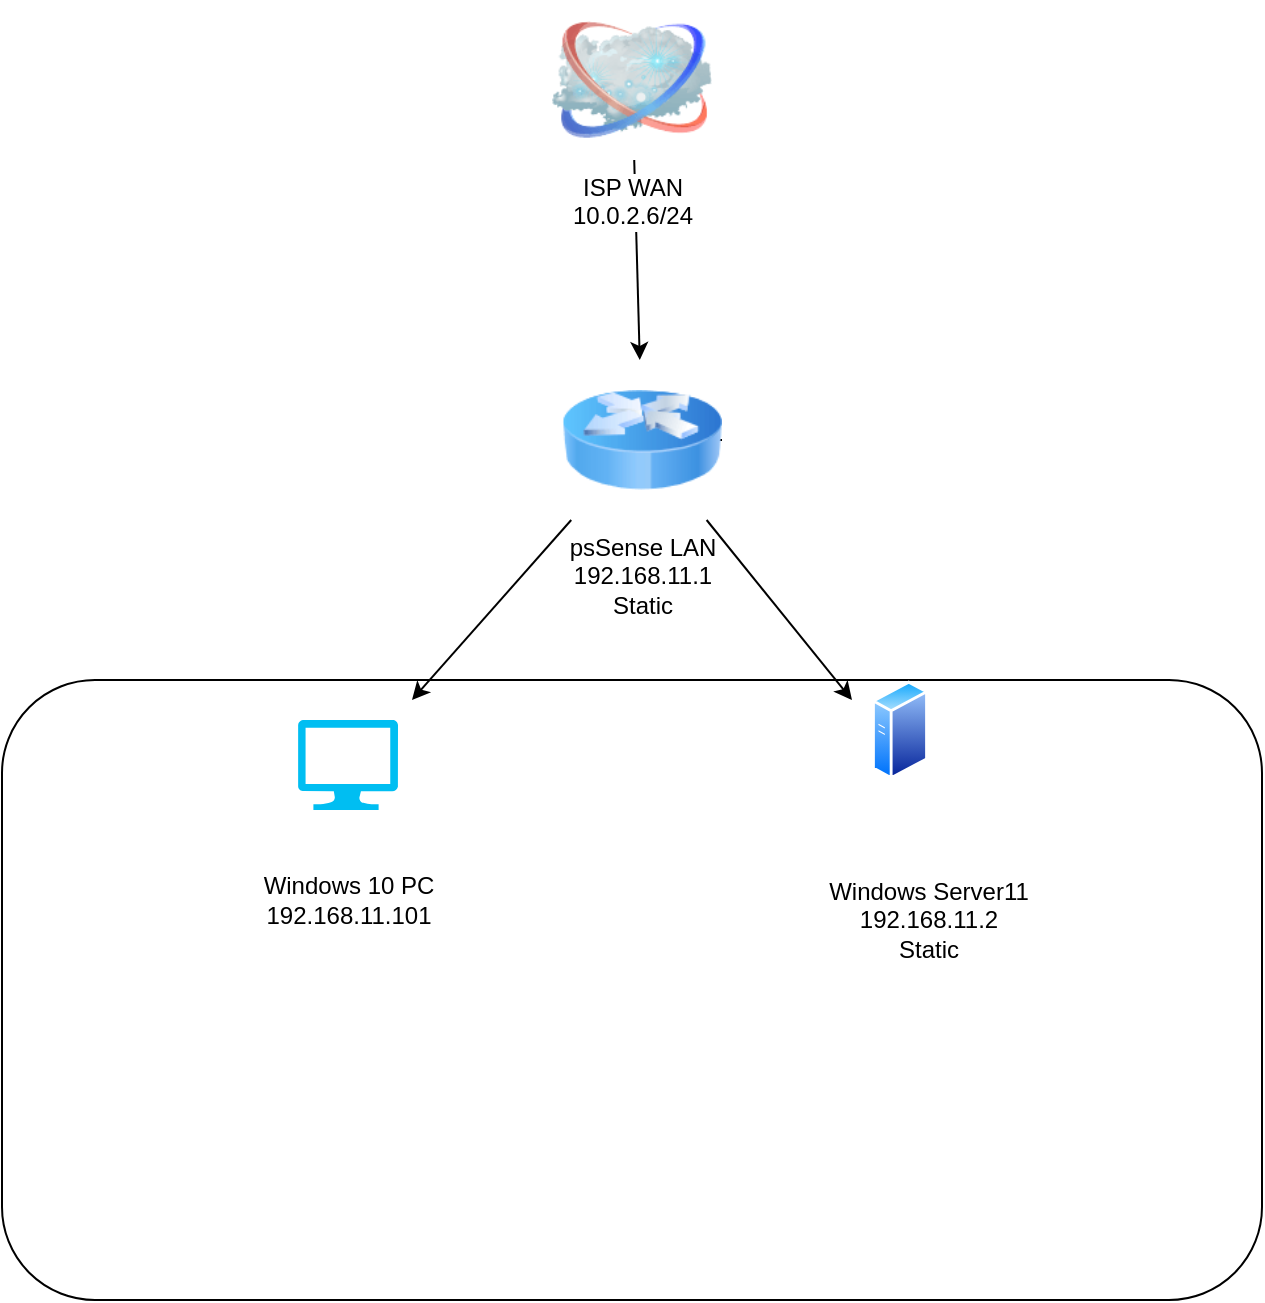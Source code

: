 <mxfile>
    <diagram id="1zfp_5huXumVSpWhreHg" name="Page-1">
        <mxGraphModel dx="1132" dy="528" grid="1" gridSize="10" guides="1" tooltips="1" connect="1" arrows="1" fold="1" page="1" pageScale="1" pageWidth="850" pageHeight="1100" math="0" shadow="0">
            <root>
                <mxCell id="0"/>
                <mxCell id="1" parent="0"/>
                <mxCell id="6" value="" style="rounded=1;whiteSpace=wrap;html=1;" parent="1" vertex="1">
                    <mxGeometry x="65" y="540" width="630" height="310" as="geometry"/>
                </mxCell>
                <mxCell id="20" value="Windows Server11&lt;br&gt;192.168.11.2&lt;br&gt;Static" style="text;html=1;align=center;verticalAlign=middle;resizable=0;points=[];autosize=1;strokeColor=none;fillColor=none;" vertex="1" parent="1">
                    <mxGeometry x="467.5" y="630" width="120" height="60" as="geometry"/>
                </mxCell>
                <mxCell id="21" value="Windows 10 PC&lt;br&gt;192.168.11.101" style="text;html=1;align=center;verticalAlign=middle;resizable=0;points=[];autosize=1;strokeColor=none;fillColor=none;" vertex="1" parent="1">
                    <mxGeometry x="182.5" y="630" width="110" height="40" as="geometry"/>
                </mxCell>
                <mxCell id="35" style="edgeStyle=none;html=1;" edge="1" parent="1" source="22" target="23">
                    <mxGeometry relative="1" as="geometry"/>
                </mxCell>
                <mxCell id="22" value="ISP WAN&lt;br&gt;10.0.2.6/24" style="image;html=1;image=img/lib/clip_art/networking/Cloud_128x128.png" vertex="1" parent="1">
                    <mxGeometry x="340" y="200" width="80" height="80" as="geometry"/>
                </mxCell>
                <mxCell id="25" style="edgeStyle=none;html=1;" edge="1" parent="1" source="23">
                    <mxGeometry relative="1" as="geometry">
                        <mxPoint x="390" y="420" as="targetPoint"/>
                    </mxGeometry>
                </mxCell>
                <mxCell id="33" style="edgeStyle=none;html=1;" edge="1" parent="1" source="23">
                    <mxGeometry relative="1" as="geometry">
                        <mxPoint x="490" y="550" as="targetPoint"/>
                    </mxGeometry>
                </mxCell>
                <mxCell id="34" style="edgeStyle=none;html=1;" edge="1" parent="1" source="23">
                    <mxGeometry relative="1" as="geometry">
                        <mxPoint x="270" y="550" as="targetPoint"/>
                    </mxGeometry>
                </mxCell>
                <mxCell id="23" value="psSense LAN&lt;br&gt;192.168.11.1&lt;br&gt;Static" style="image;html=1;image=img/lib/clip_art/networking/Router_Icon_128x128.png" vertex="1" parent="1">
                    <mxGeometry x="345" y="380" width="80" height="80" as="geometry"/>
                </mxCell>
                <mxCell id="36" value="" style="aspect=fixed;perimeter=ellipsePerimeter;html=1;align=center;shadow=0;dashed=0;spacingTop=3;image;image=img/lib/active_directory/generic_server.svg;" vertex="1" parent="1">
                    <mxGeometry x="500" y="540" width="28.0" height="50" as="geometry"/>
                </mxCell>
                <mxCell id="37" value="" style="verticalLabelPosition=bottom;html=1;verticalAlign=top;align=center;strokeColor=none;fillColor=#00BEF2;shape=mxgraph.azure.computer;pointerEvents=1;" vertex="1" parent="1">
                    <mxGeometry x="213" y="560" width="50" height="45" as="geometry"/>
                </mxCell>
            </root>
        </mxGraphModel>
    </diagram>
</mxfile>